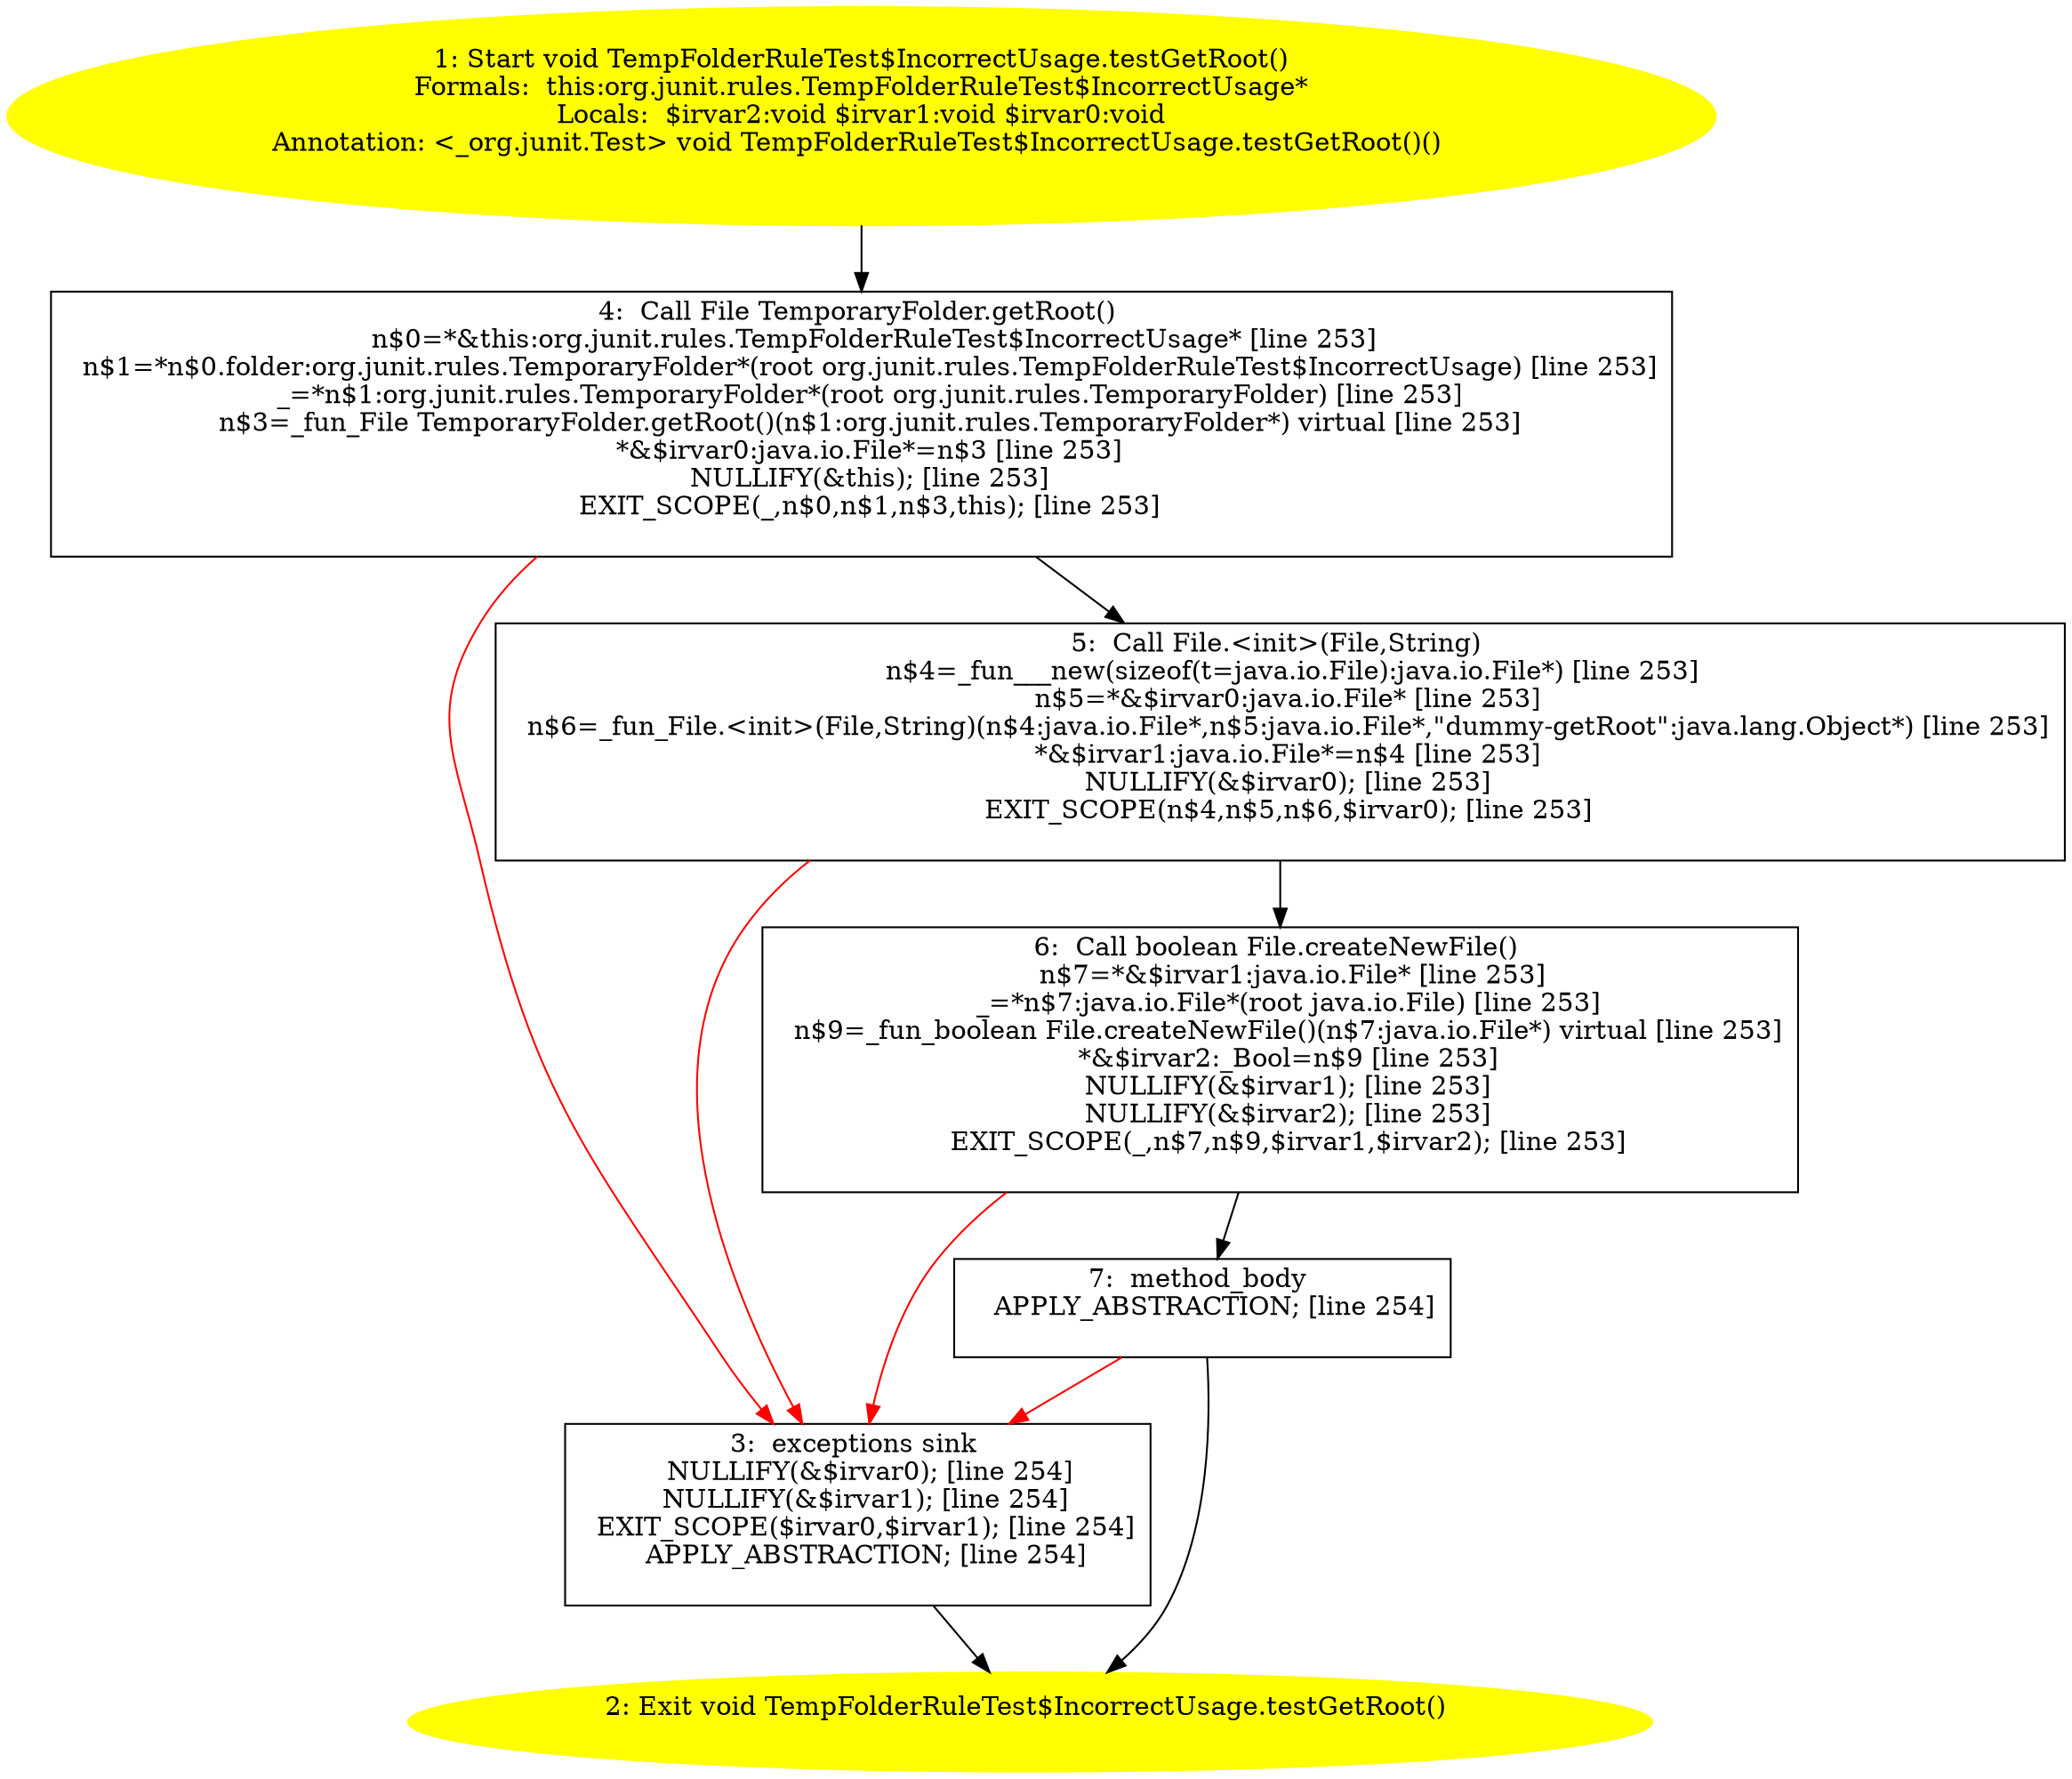 /* @generated */
digraph cfg {
"org.junit.rules.TempFolderRuleTest$IncorrectUsage.testGetRoot():void.de63ec941435c962a54e2f0025b43181_1" [label="1: Start void TempFolderRuleTest$IncorrectUsage.testGetRoot()\nFormals:  this:org.junit.rules.TempFolderRuleTest$IncorrectUsage*\nLocals:  $irvar2:void $irvar1:void $irvar0:void\nAnnotation: <_org.junit.Test> void TempFolderRuleTest$IncorrectUsage.testGetRoot()() \n  " color=yellow style=filled]
	

	 "org.junit.rules.TempFolderRuleTest$IncorrectUsage.testGetRoot():void.de63ec941435c962a54e2f0025b43181_1" -> "org.junit.rules.TempFolderRuleTest$IncorrectUsage.testGetRoot():void.de63ec941435c962a54e2f0025b43181_4" ;
"org.junit.rules.TempFolderRuleTest$IncorrectUsage.testGetRoot():void.de63ec941435c962a54e2f0025b43181_2" [label="2: Exit void TempFolderRuleTest$IncorrectUsage.testGetRoot() \n  " color=yellow style=filled]
	

"org.junit.rules.TempFolderRuleTest$IncorrectUsage.testGetRoot():void.de63ec941435c962a54e2f0025b43181_3" [label="3:  exceptions sink \n   NULLIFY(&$irvar0); [line 254]\n  NULLIFY(&$irvar1); [line 254]\n  EXIT_SCOPE($irvar0,$irvar1); [line 254]\n  APPLY_ABSTRACTION; [line 254]\n " shape="box"]
	

	 "org.junit.rules.TempFolderRuleTest$IncorrectUsage.testGetRoot():void.de63ec941435c962a54e2f0025b43181_3" -> "org.junit.rules.TempFolderRuleTest$IncorrectUsage.testGetRoot():void.de63ec941435c962a54e2f0025b43181_2" ;
"org.junit.rules.TempFolderRuleTest$IncorrectUsage.testGetRoot():void.de63ec941435c962a54e2f0025b43181_4" [label="4:  Call File TemporaryFolder.getRoot() \n   n$0=*&this:org.junit.rules.TempFolderRuleTest$IncorrectUsage* [line 253]\n  n$1=*n$0.folder:org.junit.rules.TemporaryFolder*(root org.junit.rules.TempFolderRuleTest$IncorrectUsage) [line 253]\n  _=*n$1:org.junit.rules.TemporaryFolder*(root org.junit.rules.TemporaryFolder) [line 253]\n  n$3=_fun_File TemporaryFolder.getRoot()(n$1:org.junit.rules.TemporaryFolder*) virtual [line 253]\n  *&$irvar0:java.io.File*=n$3 [line 253]\n  NULLIFY(&this); [line 253]\n  EXIT_SCOPE(_,n$0,n$1,n$3,this); [line 253]\n " shape="box"]
	

	 "org.junit.rules.TempFolderRuleTest$IncorrectUsage.testGetRoot():void.de63ec941435c962a54e2f0025b43181_4" -> "org.junit.rules.TempFolderRuleTest$IncorrectUsage.testGetRoot():void.de63ec941435c962a54e2f0025b43181_5" ;
	 "org.junit.rules.TempFolderRuleTest$IncorrectUsage.testGetRoot():void.de63ec941435c962a54e2f0025b43181_4" -> "org.junit.rules.TempFolderRuleTest$IncorrectUsage.testGetRoot():void.de63ec941435c962a54e2f0025b43181_3" [color="red" ];
"org.junit.rules.TempFolderRuleTest$IncorrectUsage.testGetRoot():void.de63ec941435c962a54e2f0025b43181_5" [label="5:  Call File.<init>(File,String) \n   n$4=_fun___new(sizeof(t=java.io.File):java.io.File*) [line 253]\n  n$5=*&$irvar0:java.io.File* [line 253]\n  n$6=_fun_File.<init>(File,String)(n$4:java.io.File*,n$5:java.io.File*,\"dummy-getRoot\":java.lang.Object*) [line 253]\n  *&$irvar1:java.io.File*=n$4 [line 253]\n  NULLIFY(&$irvar0); [line 253]\n  EXIT_SCOPE(n$4,n$5,n$6,$irvar0); [line 253]\n " shape="box"]
	

	 "org.junit.rules.TempFolderRuleTest$IncorrectUsage.testGetRoot():void.de63ec941435c962a54e2f0025b43181_5" -> "org.junit.rules.TempFolderRuleTest$IncorrectUsage.testGetRoot():void.de63ec941435c962a54e2f0025b43181_6" ;
	 "org.junit.rules.TempFolderRuleTest$IncorrectUsage.testGetRoot():void.de63ec941435c962a54e2f0025b43181_5" -> "org.junit.rules.TempFolderRuleTest$IncorrectUsage.testGetRoot():void.de63ec941435c962a54e2f0025b43181_3" [color="red" ];
"org.junit.rules.TempFolderRuleTest$IncorrectUsage.testGetRoot():void.de63ec941435c962a54e2f0025b43181_6" [label="6:  Call boolean File.createNewFile() \n   n$7=*&$irvar1:java.io.File* [line 253]\n  _=*n$7:java.io.File*(root java.io.File) [line 253]\n  n$9=_fun_boolean File.createNewFile()(n$7:java.io.File*) virtual [line 253]\n  *&$irvar2:_Bool=n$9 [line 253]\n  NULLIFY(&$irvar1); [line 253]\n  NULLIFY(&$irvar2); [line 253]\n  EXIT_SCOPE(_,n$7,n$9,$irvar1,$irvar2); [line 253]\n " shape="box"]
	

	 "org.junit.rules.TempFolderRuleTest$IncorrectUsage.testGetRoot():void.de63ec941435c962a54e2f0025b43181_6" -> "org.junit.rules.TempFolderRuleTest$IncorrectUsage.testGetRoot():void.de63ec941435c962a54e2f0025b43181_7" ;
	 "org.junit.rules.TempFolderRuleTest$IncorrectUsage.testGetRoot():void.de63ec941435c962a54e2f0025b43181_6" -> "org.junit.rules.TempFolderRuleTest$IncorrectUsage.testGetRoot():void.de63ec941435c962a54e2f0025b43181_3" [color="red" ];
"org.junit.rules.TempFolderRuleTest$IncorrectUsage.testGetRoot():void.de63ec941435c962a54e2f0025b43181_7" [label="7:  method_body \n   APPLY_ABSTRACTION; [line 254]\n " shape="box"]
	

	 "org.junit.rules.TempFolderRuleTest$IncorrectUsage.testGetRoot():void.de63ec941435c962a54e2f0025b43181_7" -> "org.junit.rules.TempFolderRuleTest$IncorrectUsage.testGetRoot():void.de63ec941435c962a54e2f0025b43181_2" ;
	 "org.junit.rules.TempFolderRuleTest$IncorrectUsage.testGetRoot():void.de63ec941435c962a54e2f0025b43181_7" -> "org.junit.rules.TempFolderRuleTest$IncorrectUsage.testGetRoot():void.de63ec941435c962a54e2f0025b43181_3" [color="red" ];
}
